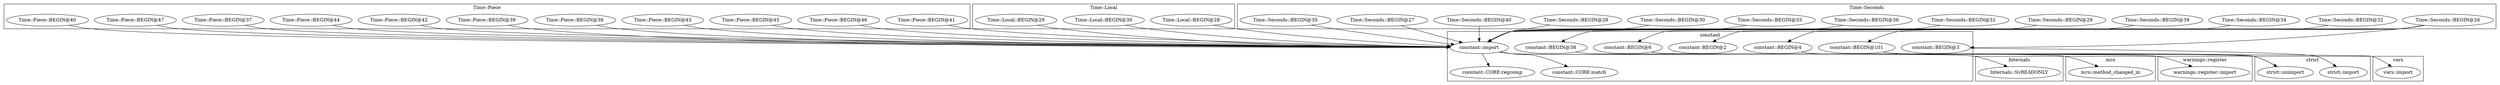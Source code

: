 digraph {
graph [overlap=false]
subgraph cluster_Time_Piece {
	label="Time::Piece";
	"Time::Piece::BEGIN@40";
	"Time::Piece::BEGIN@41";
	"Time::Piece::BEGIN@46";
	"Time::Piece::BEGIN@45";
	"Time::Piece::BEGIN@43";
	"Time::Piece::BEGIN@38";
	"Time::Piece::BEGIN@39";
	"Time::Piece::BEGIN@42";
	"Time::Piece::BEGIN@44";
	"Time::Piece::BEGIN@37";
	"Time::Piece::BEGIN@47";
}
subgraph cluster_Internals {
	label="Internals";
	"Internals::SvREADONLY";
}
subgraph cluster_Time_Local {
	label="Time::Local";
	"Time::Local::BEGIN@28";
	"Time::Local::BEGIN@30";
	"Time::Local::BEGIN@29";
}
subgraph cluster_Time_Seconds {
	label="Time::Seconds";
	"Time::Seconds::BEGIN@33";
	"Time::Seconds::BEGIN@30";
	"Time::Seconds::BEGIN@28";
	"Time::Seconds::BEGIN@40";
	"Time::Seconds::BEGIN@27";
	"Time::Seconds::BEGIN@35";
	"Time::Seconds::BEGIN@32";
	"Time::Seconds::BEGIN@34";
	"Time::Seconds::BEGIN@39";
	"Time::Seconds::BEGIN@29";
	"Time::Seconds::BEGIN@31";
	"Time::Seconds::BEGIN@36";
	"Time::Seconds::BEGIN@26";
}
subgraph cluster_vars {
	label="vars";
	"vars::import";
}
subgraph cluster_constant {
	label="constant";
	"constant::import";
	"constant::BEGIN@4";
	"constant::BEGIN@3";
	"constant::BEGIN@38";
	"constant::CORE:regcomp";
	"constant::BEGIN@101";
	"constant::BEGIN@2";
	"constant::BEGIN@6";
	"constant::CORE:match";
}
subgraph cluster_strict {
	label="strict";
	"strict::import";
	"strict::unimport";
}
subgraph cluster_warnings_register {
	label="warnings::register";
	"warnings::register::import";
}
subgraph cluster_mro {
	label="mro";
	"mro::method_changed_in";
}
"constant::import" -> "mro::method_changed_in";
"Time::Seconds::BEGIN@26" -> "constant::BEGIN@2";
"Time::Seconds::BEGIN@26" -> "constant::BEGIN@4";
"Time::Seconds::BEGIN@26" -> "constant::BEGIN@6";
"Time::Piece::BEGIN@40" -> "constant::import";
"Time::Seconds::BEGIN@33" -> "constant::import";
"Time::Piece::BEGIN@46" -> "constant::import";
"Time::Piece::BEGIN@41" -> "constant::import";
"Time::Piece::BEGIN@43" -> "constant::import";
"Time::Piece::BEGIN@45" -> "constant::import";
"Time::Seconds::BEGIN@28" -> "constant::import";
"Time::Piece::BEGIN@42" -> "constant::import";
"Time::Piece::BEGIN@39" -> "constant::import";
"Time::Piece::BEGIN@37" -> "constant::import";
"Time::Seconds::BEGIN@34" -> "constant::import";
"Time::Local::BEGIN@29" -> "constant::import";
"Time::Seconds::BEGIN@29" -> "constant::import";
"Time::Seconds::BEGIN@31" -> "constant::import";
"Time::Seconds::BEGIN@36" -> "constant::import";
"Time::Local::BEGIN@28" -> "constant::import";
"Time::Local::BEGIN@30" -> "constant::import";
"Time::Seconds::BEGIN@30" -> "constant::import";
"Time::Piece::BEGIN@38" -> "constant::import";
"Time::Seconds::BEGIN@27" -> "constant::import";
"Time::Seconds::BEGIN@40" -> "constant::import";
"Time::Piece::BEGIN@44" -> "constant::import";
"Time::Seconds::BEGIN@32" -> "constant::import";
"Time::Seconds::BEGIN@35" -> "constant::import";
"Time::Seconds::BEGIN@39" -> "constant::import";
"Time::Seconds::BEGIN@26" -> "constant::import";
"Time::Piece::BEGIN@47" -> "constant::import";
"constant::BEGIN@38" -> "strict::unimport";
"constant::BEGIN@101" -> "strict::unimport";
"constant::import" -> "constant::CORE:regcomp";
"constant::import" -> "Internals::SvREADONLY";
"Time::Seconds::BEGIN@26" -> "constant::BEGIN@38";
"constant::BEGIN@6" -> "vars::import";
"Time::Seconds::BEGIN@26" -> "constant::BEGIN@3";
"constant::import" -> "constant::CORE:match";
"constant::BEGIN@3" -> "strict::import";
"Time::Seconds::BEGIN@26" -> "constant::BEGIN@101";
"constant::BEGIN@4" -> "warnings::register::import";
}

